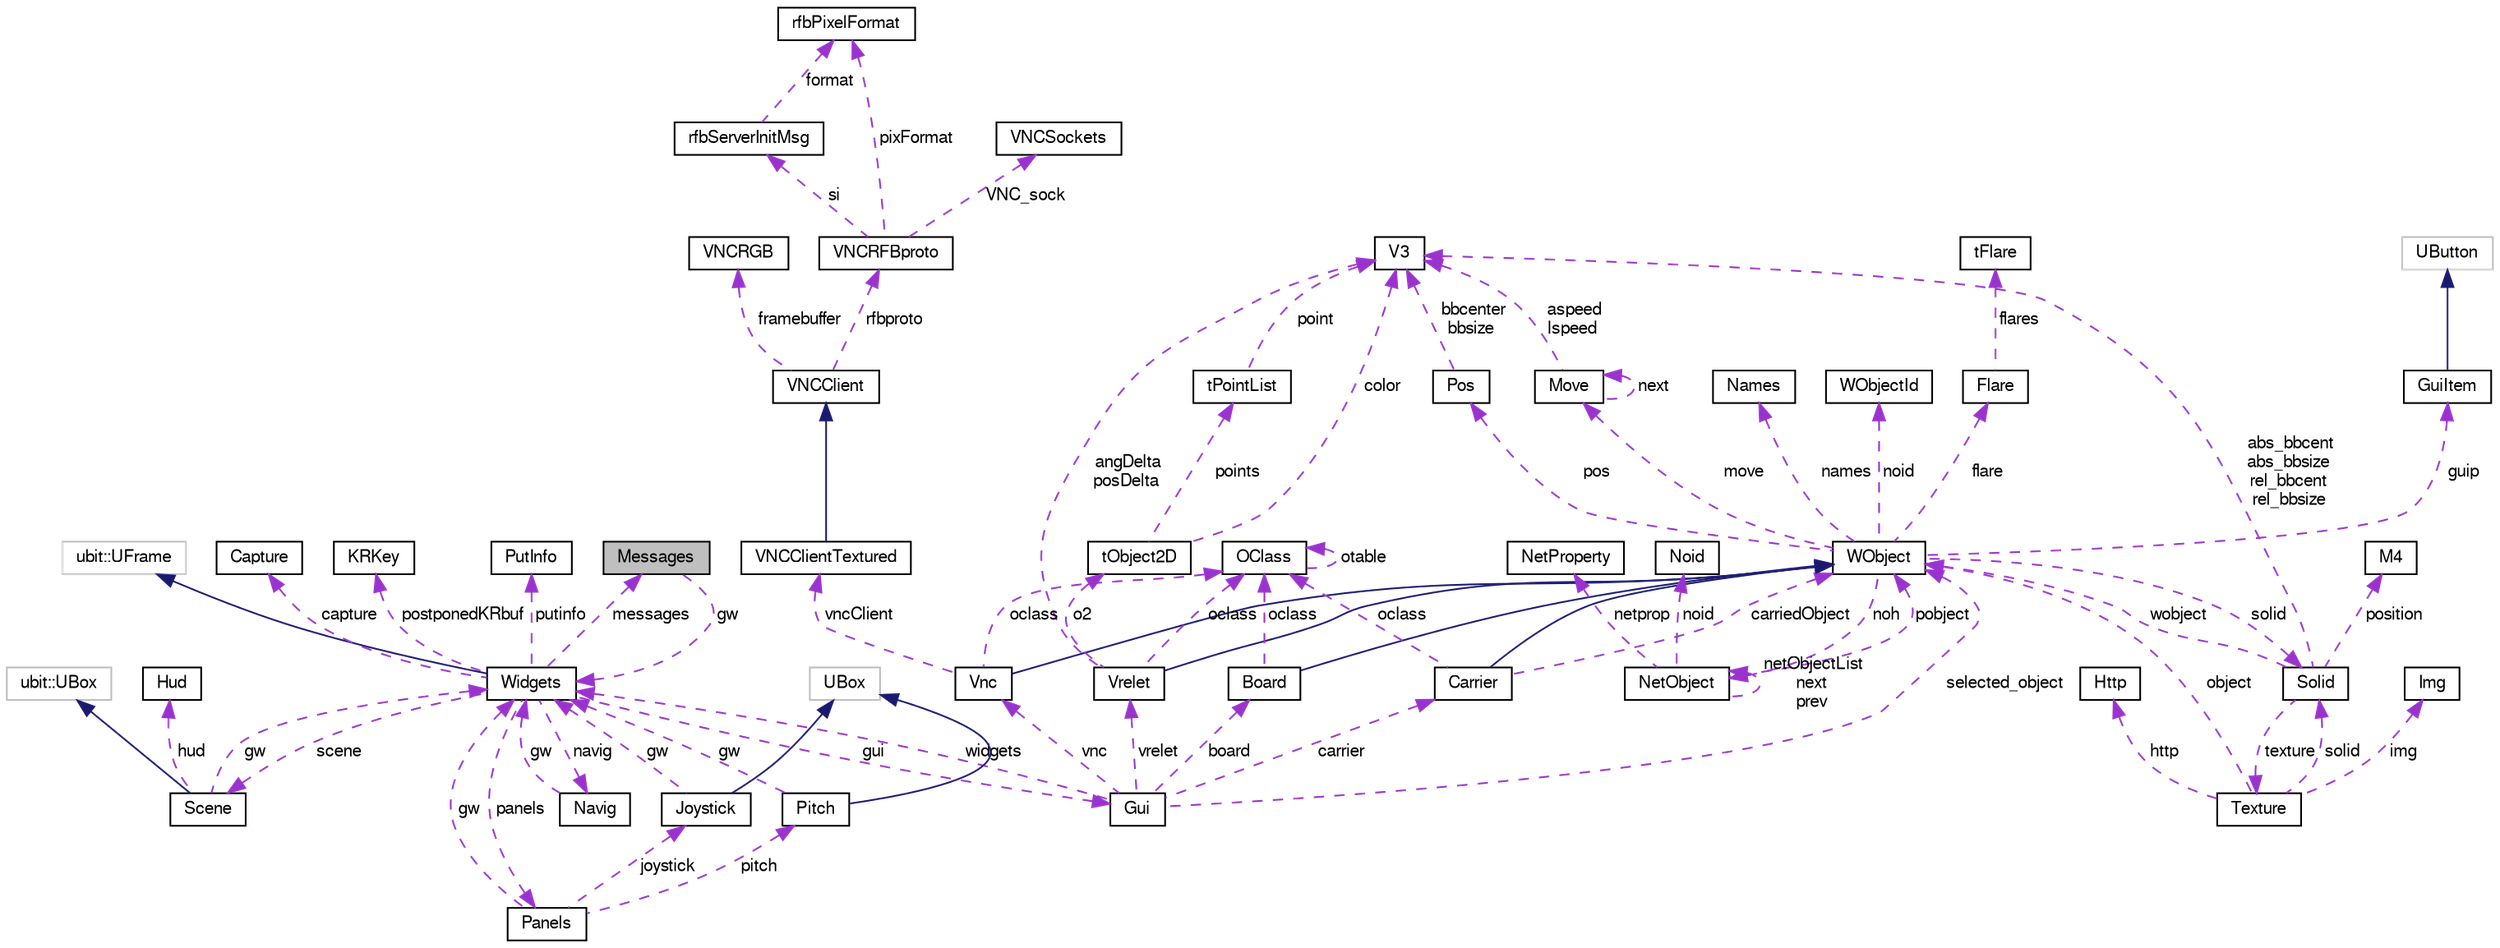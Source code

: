 digraph "Messages"
{
 // LATEX_PDF_SIZE
  bgcolor="transparent";
  edge [fontname="FreeSans",fontsize="10",labelfontname="FreeSans",labelfontsize="10"];
  node [fontname="FreeSans",fontsize="10",shape=record];
  Node1 [label="Messages",height=0.2,width=0.4,color="black", fillcolor="grey75", style="filled", fontcolor="black",tooltip=" "];
  Node2 -> Node1 [dir="back",color="darkorchid3",fontsize="10",style="dashed",label=" gw" ,fontname="FreeSans"];
  Node2 [label="Widgets",height=0.2,width=0.4,color="black",URL="$a01584.html",tooltip="Widgets class."];
  Node3 -> Node2 [dir="back",color="midnightblue",fontsize="10",style="solid",fontname="FreeSans"];
  Node3 [label="ubit::UFrame",height=0.2,width=0.4,color="grey75",tooltip=" "];
  Node1 -> Node2 [dir="back",color="darkorchid3",fontsize="10",style="dashed",label=" messages" ,fontname="FreeSans"];
  Node4 -> Node2 [dir="back",color="darkorchid3",fontsize="10",style="dashed",label=" capture" ,fontname="FreeSans"];
  Node4 [label="Capture",height=0.2,width=0.4,color="black",URL="$a01524.html",tooltip=" "];
  Node5 -> Node2 [dir="back",color="darkorchid3",fontsize="10",style="dashed",label=" postponedKRbuf" ,fontname="FreeSans"];
  Node5 [label="KRKey",height=0.2,width=0.4,color="black",URL="$a01580.html",tooltip="KR structure for postponing Key Releases when AutoRepeat is ON."];
  Node6 -> Node2 [dir="back",color="darkorchid3",fontsize="10",style="dashed",label=" scene" ,fontname="FreeSans"];
  Node6 [label="Scene",height=0.2,width=0.4,color="black",URL="$a01456.html",tooltip=" "];
  Node7 -> Node6 [dir="back",color="midnightblue",fontsize="10",style="solid",fontname="FreeSans"];
  Node7 [label="ubit::UBox",height=0.2,width=0.4,color="grey75",tooltip=" "];
  Node8 -> Node6 [dir="back",color="darkorchid3",fontsize="10",style="dashed",label=" hud" ,fontname="FreeSans"];
  Node8 [label="Hud",height=0.2,width=0.4,color="black",URL="$a02232.html",tooltip="Hud class."];
  Node2 -> Node6 [dir="back",color="darkorchid3",fontsize="10",style="dashed",label=" gw" ,fontname="FreeSans"];
  Node9 -> Node2 [dir="back",color="darkorchid3",fontsize="10",style="dashed",label=" gui" ,fontname="FreeSans"];
  Node9 [label="Gui",height=0.2,width=0.4,color="black",URL="$a01532.html",tooltip="Gui Class."];
  Node10 -> Node9 [dir="back",color="darkorchid3",fontsize="10",style="dashed",label=" board" ,fontname="FreeSans"];
  Node10 [label="Board",height=0.2,width=0.4,color="black",URL="$a01624.html",tooltip="Board class."];
  Node11 -> Node10 [dir="back",color="midnightblue",fontsize="10",style="solid",fontname="FreeSans"];
  Node11 [label="WObject",height=0.2,width=0.4,color="black",URL="$a02108.html",tooltip="WObject Class."];
  Node12 -> Node11 [dir="back",color="darkorchid3",fontsize="10",style="dashed",label=" move" ,fontname="FreeSans"];
  Node12 [label="Move",height=0.2,width=0.4,color="black",URL="$a02104.html",tooltip="Move struct."];
  Node12 -> Node12 [dir="back",color="darkorchid3",fontsize="10",style="dashed",label=" next" ,fontname="FreeSans"];
  Node13 -> Node12 [dir="back",color="darkorchid3",fontsize="10",style="dashed",label=" aspeed\nlspeed" ,fontname="FreeSans"];
  Node13 [label="V3",height=0.2,width=0.4,color="black",URL="$a01436.html",tooltip=" "];
  Node14 -> Node11 [dir="back",color="darkorchid3",fontsize="10",style="dashed",label=" names" ,fontname="FreeSans"];
  Node14 [label="Names",height=0.2,width=0.4,color="black",URL="$a02096.html",tooltip="Names struct."];
  Node15 -> Node11 [dir="back",color="darkorchid3",fontsize="10",style="dashed",label=" noid" ,fontname="FreeSans"];
  Node15 [label="WObjectId",height=0.2,width=0.4,color="black",URL="$a02092.html",tooltip="WObjectId Class."];
  Node16 -> Node11 [dir="back",color="darkorchid3",fontsize="10",style="dashed",label=" noh" ,fontname="FreeSans"];
  Node16 [label="NetObject",height=0.2,width=0.4,color="black",URL="$a02116.html",tooltip="NetObject class."];
  Node16 -> Node16 [dir="back",color="darkorchid3",fontsize="10",style="dashed",label=" netObjectList\nnext\nprev" ,fontname="FreeSans"];
  Node17 -> Node16 [dir="back",color="darkorchid3",fontsize="10",style="dashed",label=" netprop" ,fontname="FreeSans"];
  Node17 [label="NetProperty",height=0.2,width=0.4,color="black",URL="$a02120.html",tooltip="NetProperty class."];
  Node18 -> Node16 [dir="back",color="darkorchid3",fontsize="10",style="dashed",label=" noid" ,fontname="FreeSans"];
  Node18 [label="Noid",height=0.2,width=0.4,color="black",URL="$a02124.html",tooltip="Noid class."];
  Node11 -> Node16 [dir="back",color="darkorchid3",fontsize="10",style="dashed",label=" pobject" ,fontname="FreeSans"];
  Node19 -> Node11 [dir="back",color="darkorchid3",fontsize="10",style="dashed",label=" solid" ,fontname="FreeSans"];
  Node19 [label="Solid",height=0.2,width=0.4,color="black",URL="$a02252.html",tooltip="Solid class."];
  Node20 -> Node19 [dir="back",color="darkorchid3",fontsize="10",style="dashed",label=" texture" ,fontname="FreeSans"];
  Node20 [label="Texture",height=0.2,width=0.4,color="black",URL="$a02332.html",tooltip="Texture class describes a texture entry in the memory cache."];
  Node21 -> Node20 [dir="back",color="darkorchid3",fontsize="10",style="dashed",label=" http" ,fontname="FreeSans"];
  Node21 [label="Http",height=0.2,width=0.4,color="black",URL="$a01424.html",tooltip="Http Class I/O methods."];
  Node19 -> Node20 [dir="back",color="darkorchid3",fontsize="10",style="dashed",label=" solid" ,fontname="FreeSans"];
  Node11 -> Node20 [dir="back",color="darkorchid3",fontsize="10",style="dashed",label=" object" ,fontname="FreeSans"];
  Node22 -> Node20 [dir="back",color="darkorchid3",fontsize="10",style="dashed",label=" img" ,fontname="FreeSans"];
  Node22 [label="Img",height=0.2,width=0.4,color="black",URL="$a02316.html",tooltip="Img class."];
  Node23 -> Node19 [dir="back",color="darkorchid3",fontsize="10",style="dashed",label=" position" ,fontname="FreeSans"];
  Node23 [label="M4",height=0.2,width=0.4,color="black",URL="$a01428.html",tooltip=" "];
  Node13 -> Node19 [dir="back",color="darkorchid3",fontsize="10",style="dashed",label=" abs_bbcent\nabs_bbsize\nrel_bbcent\nrel_bbsize" ,fontname="FreeSans"];
  Node11 -> Node19 [dir="back",color="darkorchid3",fontsize="10",style="dashed",label=" wobject" ,fontname="FreeSans"];
  Node24 -> Node11 [dir="back",color="darkorchid3",fontsize="10",style="dashed",label=" guip" ,fontname="FreeSans"];
  Node24 [label="GuiItem",height=0.2,width=0.4,color="black",URL="$a01572.html",tooltip="GuiItem Class."];
  Node25 -> Node24 [dir="back",color="midnightblue",fontsize="10",style="solid",fontname="FreeSans"];
  Node25 [label="UButton",height=0.2,width=0.4,color="grey75",tooltip=" "];
  Node26 -> Node11 [dir="back",color="darkorchid3",fontsize="10",style="dashed",label=" flare" ,fontname="FreeSans"];
  Node26 [label="Flare",height=0.2,width=0.4,color="black",URL="$a02224.html",tooltip="Flare class."];
  Node27 -> Node26 [dir="back",color="darkorchid3",fontsize="10",style="dashed",label=" flares" ,fontname="FreeSans"];
  Node27 [label="tFlare",height=0.2,width=0.4,color="black",URL="$a02220.html",tooltip=" "];
  Node28 -> Node11 [dir="back",color="darkorchid3",fontsize="10",style="dashed",label=" pos" ,fontname="FreeSans"];
  Node28 [label="Pos",height=0.2,width=0.4,color="black",URL="$a02100.html",tooltip="Pos struct."];
  Node13 -> Node28 [dir="back",color="darkorchid3",fontsize="10",style="dashed",label=" bbcenter\nbbsize" ,fontname="FreeSans"];
  Node29 -> Node10 [dir="back",color="darkorchid3",fontsize="10",style="dashed",label=" oclass" ,fontname="FreeSans"];
  Node29 [label="OClass",height=0.2,width=0.4,color="black",URL="$a01892.html",tooltip="OClass Class."];
  Node29 -> Node29 [dir="back",color="darkorchid3",fontsize="10",style="dashed",label=" otable" ,fontname="FreeSans"];
  Node30 -> Node9 [dir="back",color="darkorchid3",fontsize="10",style="dashed",label=" vnc" ,fontname="FreeSans"];
  Node30 [label="Vnc",height=0.2,width=0.4,color="black",URL="$a02040.html",tooltip="Vnc class."];
  Node11 -> Node30 [dir="back",color="midnightblue",fontsize="10",style="solid",fontname="FreeSans"];
  Node31 -> Node30 [dir="back",color="darkorchid3",fontsize="10",style="dashed",label=" vncClient" ,fontname="FreeSans"];
  Node31 [label="VNCClientTextured",height=0.2,width=0.4,color="black",URL="$a02792.html",tooltip="class VNCClientTextured inherits everything from VNCClient the framebuffer allocated is bigger than t..."];
  Node32 -> Node31 [dir="back",color="midnightblue",fontsize="10",style="solid",fontname="FreeSans"];
  Node32 [label="VNCClient",height=0.2,width=0.4,color="black",URL="$a02788.html",tooltip="class VNCClient object will be used in VReng:"];
  Node33 -> Node32 [dir="back",color="darkorchid3",fontsize="10",style="dashed",label=" framebuffer" ,fontname="FreeSans"];
  Node33 [label="VNCRGB",height=0.2,width=0.4,color="black",URL="$a02784.html",tooltip="class VNCRGB this is what our framebuffer is made of 24 bits per pixel 8bits for Red,..."];
  Node34 -> Node32 [dir="back",color="darkorchid3",fontsize="10",style="dashed",label=" rfbproto" ,fontname="FreeSans"];
  Node34 [label="VNCRFBproto",height=0.2,width=0.4,color="black",URL="$a02880.html",tooltip=" "];
  Node35 -> Node34 [dir="back",color="darkorchid3",fontsize="10",style="dashed",label=" si" ,fontname="FreeSans"];
  Node35 [label="rfbServerInitMsg",height=0.2,width=0.4,color="black",URL="$a02808.html",tooltip=" "];
  Node36 -> Node35 [dir="back",color="darkorchid3",fontsize="10",style="dashed",label=" format" ,fontname="FreeSans"];
  Node36 [label="rfbPixelFormat",height=0.2,width=0.4,color="black",URL="$a02800.html",tooltip=" "];
  Node37 -> Node34 [dir="back",color="darkorchid3",fontsize="10",style="dashed",label=" VNC_sock" ,fontname="FreeSans"];
  Node37 [label="VNCSockets",height=0.2,width=0.4,color="black",URL="$a02884.html",tooltip="VNCSocket class."];
  Node36 -> Node34 [dir="back",color="darkorchid3",fontsize="10",style="dashed",label=" pixFormat" ,fontname="FreeSans"];
  Node29 -> Node30 [dir="back",color="darkorchid3",fontsize="10",style="dashed",label=" oclass" ,fontname="FreeSans"];
  Node38 -> Node9 [dir="back",color="darkorchid3",fontsize="10",style="dashed",label=" carrier" ,fontname="FreeSans"];
  Node38 [label="Carrier",height=0.2,width=0.4,color="black",URL="$a01648.html",tooltip="Carrier class."];
  Node11 -> Node38 [dir="back",color="midnightblue",fontsize="10",style="solid",fontname="FreeSans"];
  Node29 -> Node38 [dir="back",color="darkorchid3",fontsize="10",style="dashed",label=" oclass" ,fontname="FreeSans"];
  Node11 -> Node38 [dir="back",color="darkorchid3",fontsize="10",style="dashed",label=" carriedObject" ,fontname="FreeSans"];
  Node2 -> Node9 [dir="back",color="darkorchid3",fontsize="10",style="dashed",label=" widgets" ,fontname="FreeSans"];
  Node39 -> Node9 [dir="back",color="darkorchid3",fontsize="10",style="dashed",label=" vrelet" ,fontname="FreeSans"];
  Node39 [label="Vrelet",height=0.2,width=0.4,color="black",URL="$a02052.html",tooltip="Vrelet class."];
  Node11 -> Node39 [dir="back",color="midnightblue",fontsize="10",style="solid",fontname="FreeSans"];
  Node40 -> Node39 [dir="back",color="darkorchid3",fontsize="10",style="dashed",label=" o2" ,fontname="FreeSans"];
  Node40 [label="tObject2D",height=0.2,width=0.4,color="black",URL="$a02048.html",tooltip="2D objects"];
  Node41 -> Node40 [dir="back",color="darkorchid3",fontsize="10",style="dashed",label=" points" ,fontname="FreeSans"];
  Node41 [label="tPointList",height=0.2,width=0.4,color="black",URL="$a02044.html",tooltip="List of 3D points."];
  Node13 -> Node41 [dir="back",color="darkorchid3",fontsize="10",style="dashed",label=" point" ,fontname="FreeSans"];
  Node13 -> Node40 [dir="back",color="darkorchid3",fontsize="10",style="dashed",label=" color" ,fontname="FreeSans"];
  Node29 -> Node39 [dir="back",color="darkorchid3",fontsize="10",style="dashed",label=" oclass" ,fontname="FreeSans"];
  Node13 -> Node39 [dir="back",color="darkorchid3",fontsize="10",style="dashed",label=" angDelta\nposDelta" ,fontname="FreeSans"];
  Node11 -> Node9 [dir="back",color="darkorchid3",fontsize="10",style="dashed",label=" selected_object" ,fontname="FreeSans"];
  Node42 -> Node2 [dir="back",color="darkorchid3",fontsize="10",style="dashed",label=" navig" ,fontname="FreeSans"];
  Node42 [label="Navig",height=0.2,width=0.4,color="black",URL="$a01552.html",tooltip="Navig class."];
  Node2 -> Node42 [dir="back",color="darkorchid3",fontsize="10",style="dashed",label=" gw" ,fontname="FreeSans"];
  Node43 -> Node2 [dir="back",color="darkorchid3",fontsize="10",style="dashed",label=" putinfo" ,fontname="FreeSans"];
  Node43 [label="PutInfo",height=0.2,width=0.4,color="black",URL="$a01544.html",tooltip="PutInfo class."];
  Node44 -> Node2 [dir="back",color="darkorchid3",fontsize="10",style="dashed",label=" panels" ,fontname="FreeSans"];
  Node44 [label="Panels",height=0.2,width=0.4,color="black",URL="$a01560.html",tooltip="Panels class."];
  Node45 -> Node44 [dir="back",color="darkorchid3",fontsize="10",style="dashed",label=" joystick" ,fontname="FreeSans"];
  Node45 [label="Joystick",height=0.2,width=0.4,color="black",URL="$a01536.html",tooltip="GUI Joystick."];
  Node46 -> Node45 [dir="back",color="midnightblue",fontsize="10",style="solid",fontname="FreeSans"];
  Node46 [label="UBox",height=0.2,width=0.4,color="grey75",tooltip=" "];
  Node2 -> Node45 [dir="back",color="darkorchid3",fontsize="10",style="dashed",label=" gw" ,fontname="FreeSans"];
  Node47 -> Node44 [dir="back",color="darkorchid3",fontsize="10",style="dashed",label=" pitch" ,fontname="FreeSans"];
  Node47 [label="Pitch",height=0.2,width=0.4,color="black",URL="$a01564.html",tooltip="Pitch class."];
  Node46 -> Node47 [dir="back",color="midnightblue",fontsize="10",style="solid",fontname="FreeSans"];
  Node2 -> Node47 [dir="back",color="darkorchid3",fontsize="10",style="dashed",label=" gw" ,fontname="FreeSans"];
  Node2 -> Node44 [dir="back",color="darkorchid3",fontsize="10",style="dashed",label=" gw" ,fontname="FreeSans"];
}

